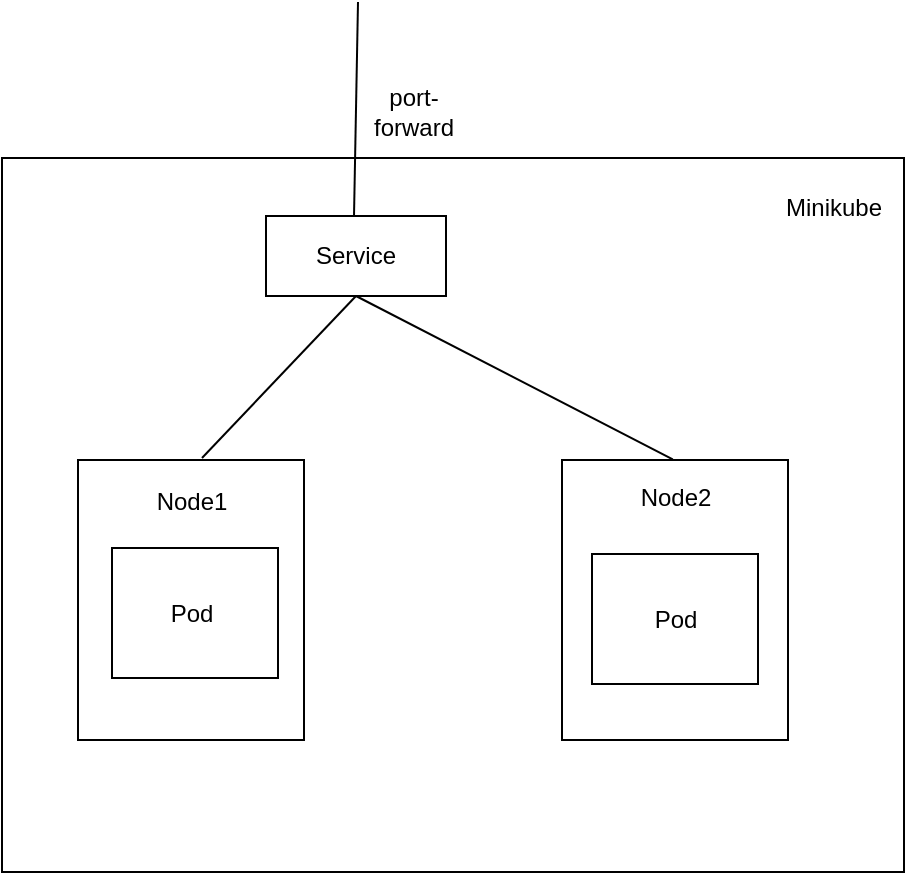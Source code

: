 <mxfile version="22.1.5" type="device">
  <diagram name="Страница — 1" id="0Hg9JdnEb_OBUSHEmZGM">
    <mxGraphModel dx="746" dy="465" grid="0" gridSize="10" guides="1" tooltips="1" connect="1" arrows="1" fold="1" page="1" pageScale="1" pageWidth="827" pageHeight="1169" math="0" shadow="0">
      <root>
        <mxCell id="0" />
        <mxCell id="1" parent="0" />
        <mxCell id="vSdlGgXXjVl9V2SeEeya-1" value="" style="rounded=0;whiteSpace=wrap;html=1;" parent="1" vertex="1">
          <mxGeometry x="151" y="204" width="451" height="357" as="geometry" />
        </mxCell>
        <mxCell id="vSdlGgXXjVl9V2SeEeya-2" value="Minikube" style="text;html=1;strokeColor=none;fillColor=none;align=center;verticalAlign=middle;whiteSpace=wrap;rounded=0;" parent="1" vertex="1">
          <mxGeometry x="537" y="214" width="60" height="30" as="geometry" />
        </mxCell>
        <mxCell id="vSdlGgXXjVl9V2SeEeya-3" value="" style="rounded=0;whiteSpace=wrap;html=1;" parent="1" vertex="1">
          <mxGeometry x="189" y="355" width="113" height="140" as="geometry" />
        </mxCell>
        <mxCell id="vSdlGgXXjVl9V2SeEeya-5" value="" style="rounded=0;whiteSpace=wrap;html=1;" parent="1" vertex="1">
          <mxGeometry x="206" y="399" width="83" height="65" as="geometry" />
        </mxCell>
        <mxCell id="vSdlGgXXjVl9V2SeEeya-7" value="" style="rounded=0;whiteSpace=wrap;html=1;" parent="1" vertex="1">
          <mxGeometry x="283" y="233" width="90" height="40" as="geometry" />
        </mxCell>
        <mxCell id="vSdlGgXXjVl9V2SeEeya-9" value="Service" style="text;html=1;strokeColor=none;fillColor=none;align=center;verticalAlign=middle;whiteSpace=wrap;rounded=0;" parent="1" vertex="1">
          <mxGeometry x="298" y="238" width="60" height="30" as="geometry" />
        </mxCell>
        <mxCell id="vSdlGgXXjVl9V2SeEeya-10" value="" style="endArrow=none;html=1;rounded=0;endFill=0;" parent="1" edge="1">
          <mxGeometry width="50" height="50" relative="1" as="geometry">
            <mxPoint x="329" y="126" as="sourcePoint" />
            <mxPoint x="327" y="233" as="targetPoint" />
          </mxGeometry>
        </mxCell>
        <mxCell id="tojs1yxZOvhxcuwdjAfg-11" value="" style="endArrow=none;html=1;rounded=0;entryX=0.5;entryY=1;entryDx=0;entryDy=0;" parent="1" target="vSdlGgXXjVl9V2SeEeya-7" edge="1">
          <mxGeometry width="50" height="50" relative="1" as="geometry">
            <mxPoint x="251" y="354" as="sourcePoint" />
            <mxPoint x="409" y="319" as="targetPoint" />
          </mxGeometry>
        </mxCell>
        <mxCell id="tojs1yxZOvhxcuwdjAfg-12" value="" style="endArrow=none;html=1;rounded=0;entryX=0.5;entryY=1;entryDx=0;entryDy=0;exitX=0.59;exitY=-0.002;exitDx=0;exitDy=0;exitPerimeter=0;" parent="1" target="vSdlGgXXjVl9V2SeEeya-7" edge="1">
          <mxGeometry width="50" height="50" relative="1" as="geometry">
            <mxPoint x="486.4" y="354.72" as="sourcePoint" />
            <mxPoint x="335" y="319" as="targetPoint" />
          </mxGeometry>
        </mxCell>
        <mxCell id="YXQh-ptBu56VZDfGpMUj-1" value="" style="rounded=0;whiteSpace=wrap;html=1;" vertex="1" parent="1">
          <mxGeometry x="431" y="355" width="113" height="140" as="geometry" />
        </mxCell>
        <mxCell id="n4AyjgU9SirsRX-FSnZF-12" value="Node2" style="text;html=1;strokeColor=none;fillColor=none;align=center;verticalAlign=middle;whiteSpace=wrap;rounded=0;" parent="1" vertex="1">
          <mxGeometry x="457.5" y="359" width="60" height="30" as="geometry" />
        </mxCell>
        <mxCell id="YXQh-ptBu56VZDfGpMUj-2" value="Node1" style="text;html=1;strokeColor=none;fillColor=none;align=center;verticalAlign=middle;whiteSpace=wrap;rounded=0;" vertex="1" parent="1">
          <mxGeometry x="215.5" y="361" width="60" height="30" as="geometry" />
        </mxCell>
        <mxCell id="YXQh-ptBu56VZDfGpMUj-3" value="" style="rounded=0;whiteSpace=wrap;html=1;" vertex="1" parent="1">
          <mxGeometry x="446" y="402" width="83" height="65" as="geometry" />
        </mxCell>
        <mxCell id="n4AyjgU9SirsRX-FSnZF-11" value="Pod" style="text;html=1;strokeColor=none;fillColor=none;align=center;verticalAlign=middle;whiteSpace=wrap;rounded=0;" parent="1" vertex="1">
          <mxGeometry x="457.5" y="419.5" width="60" height="30" as="geometry" />
        </mxCell>
        <mxCell id="YXQh-ptBu56VZDfGpMUj-4" value="Pod" style="text;html=1;strokeColor=none;fillColor=none;align=center;verticalAlign=middle;whiteSpace=wrap;rounded=0;" vertex="1" parent="1">
          <mxGeometry x="215.5" y="416.5" width="60" height="30" as="geometry" />
        </mxCell>
        <mxCell id="YXQh-ptBu56VZDfGpMUj-5" value="port-forward" style="text;html=1;strokeColor=none;fillColor=none;align=center;verticalAlign=middle;whiteSpace=wrap;rounded=0;" vertex="1" parent="1">
          <mxGeometry x="327" y="166" width="60" height="30" as="geometry" />
        </mxCell>
      </root>
    </mxGraphModel>
  </diagram>
</mxfile>
